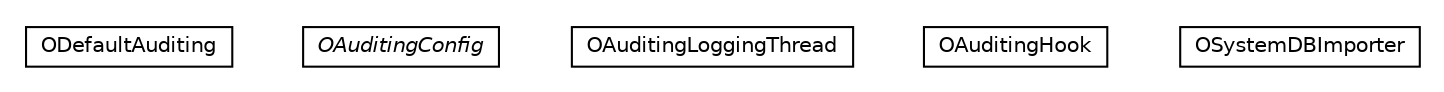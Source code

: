 #!/usr/local/bin/dot
#
# Class diagram 
# Generated by UMLGraph version R5_6-24-gf6e263 (http://www.umlgraph.org/)
#

digraph G {
	edge [fontname="Helvetica",fontsize=10,labelfontname="Helvetica",labelfontsize=10];
	node [fontname="Helvetica",fontsize=10,shape=plaintext];
	nodesep=0.25;
	ranksep=0.5;
	// com.orientechnologies.security.auditing.ODefaultAuditing
	c600337 [label=<<table title="com.orientechnologies.security.auditing.ODefaultAuditing" border="0" cellborder="1" cellspacing="0" cellpadding="2" port="p" href="./ODefaultAuditing.html">
		<tr><td><table border="0" cellspacing="0" cellpadding="1">
<tr><td align="center" balign="center"> ODefaultAuditing </td></tr>
		</table></td></tr>
		</table>>, URL="./ODefaultAuditing.html", fontname="Helvetica", fontcolor="black", fontsize=10.0];
	// com.orientechnologies.security.auditing.OAuditingConfig
	c600338 [label=<<table title="com.orientechnologies.security.auditing.OAuditingConfig" border="0" cellborder="1" cellspacing="0" cellpadding="2" port="p" href="./OAuditingConfig.html">
		<tr><td><table border="0" cellspacing="0" cellpadding="1">
<tr><td align="center" balign="center"><font face="Helvetica-Oblique"> OAuditingConfig </font></td></tr>
		</table></td></tr>
		</table>>, URL="./OAuditingConfig.html", fontname="Helvetica", fontcolor="black", fontsize=10.0];
	// com.orientechnologies.security.auditing.OAuditingLoggingThread
	c600339 [label=<<table title="com.orientechnologies.security.auditing.OAuditingLoggingThread" border="0" cellborder="1" cellspacing="0" cellpadding="2" port="p" href="./OAuditingLoggingThread.html">
		<tr><td><table border="0" cellspacing="0" cellpadding="1">
<tr><td align="center" balign="center"> OAuditingLoggingThread </td></tr>
		</table></td></tr>
		</table>>, URL="./OAuditingLoggingThread.html", fontname="Helvetica", fontcolor="black", fontsize=10.0];
	// com.orientechnologies.security.auditing.OAuditingHook
	c600340 [label=<<table title="com.orientechnologies.security.auditing.OAuditingHook" border="0" cellborder="1" cellspacing="0" cellpadding="2" port="p" href="./OAuditingHook.html">
		<tr><td><table border="0" cellspacing="0" cellpadding="1">
<tr><td align="center" balign="center"> OAuditingHook </td></tr>
		</table></td></tr>
		</table>>, URL="./OAuditingHook.html", fontname="Helvetica", fontcolor="black", fontsize=10.0];
	// com.orientechnologies.security.auditing.OSystemDBImporter
	c600341 [label=<<table title="com.orientechnologies.security.auditing.OSystemDBImporter" border="0" cellborder="1" cellspacing="0" cellpadding="2" port="p" href="./OSystemDBImporter.html">
		<tr><td><table border="0" cellspacing="0" cellpadding="1">
<tr><td align="center" balign="center"> OSystemDBImporter </td></tr>
		</table></td></tr>
		</table>>, URL="./OSystemDBImporter.html", fontname="Helvetica", fontcolor="black", fontsize=10.0];
}

